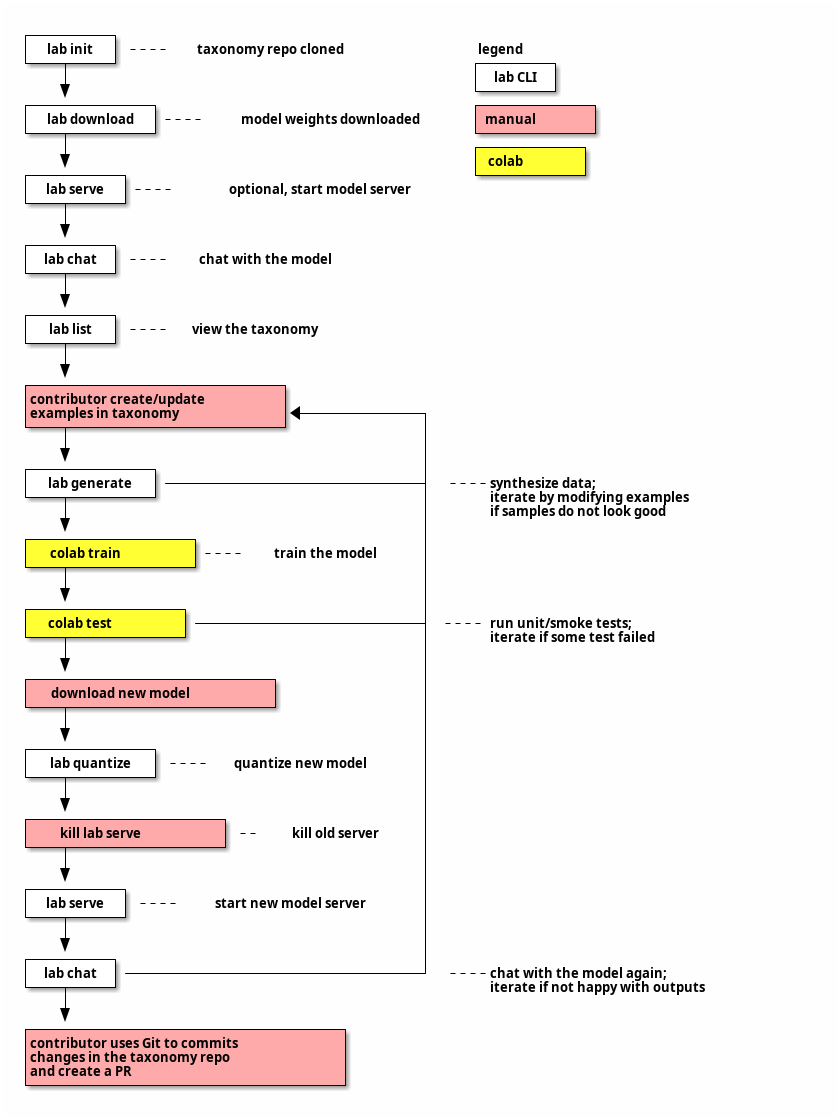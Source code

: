 @startditaa
+--------+                                    
|lab init|-=---taxonomy repo cloned          legend       
+---+----+                                   +-------+    
    |                                        |lab CLI|    
    v                                        +-------+    
+---+--------+                               +-----------+
|lab download|-=---model weights downloaded  |manual cPNK|
+---+--------+                               +-----------+
    |                                        +----------+
    v                                        |colab cYEL| 
+---+-----+                                  +----------+ 
|lab serve|-=---optional, start model server 
+---+-----+
    |
    v
+---+----+
|lab chat|-=---chat with the model
+---+----+
    |
    v
+---+----+
|lab list|-=---view the taxonomy
+---+----+
    |
    v
+---+---------------------+
|contributor create/update|
|examples in taxonomy cPNK|<------------+
+---+---------------------+             |
    |                                   |
    v                                   |
+---+--------+                          |
|lab generate|--------------------------+ -=---synthesize data;
+---+--------+                          |      iterate by modifying examples
    |                                   |      if samples do not look good
    v                                   | 
+---+------------+                      |
|colab train cYEL|-=---train the model  |
+---+------------+                      |
    |                                   |
    v                                   |
+---+-----------+                       |
|colab test cYEL|-----------------------+ -=---run unit/smoke tests;
+---+-----------+                       |      iterate if some test failed
    |                                   |
    v                                   |
+---+--------------------+              |
|download new model cPNK |              |
+---+--------------------+              |
    |                                   |
    v                                   |
+---+--------+                          |
|lab quantize|-=---quantize new model   |
+---+--------+                          |
    |                                   |
    v                                   |
+---+---------------+                   |
|kill lab serve cPNK|-=-kill old server |
+---+---------------+                   |
    |                                   |
    v                                   |
+---+-----+                             |
|lab serve|-=---start new model server  |
+---+-----+                             |
    |                                   |
    v                                   |
+---+----+                              |
|lab chat|------------------------------+ -=---chat with the model again;
+---+----+                                     iterate if not happy with outputs
    |
    v
+---+---------------------------+
|contributor uses Git to commits|
|changes in the taxonomy repo   |
|and create a PR            cPNK|
+---+---------------------------+
@endditaa